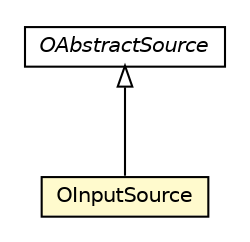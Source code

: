 #!/usr/local/bin/dot
#
# Class diagram 
# Generated by UMLGraph version R5_6-24-gf6e263 (http://www.umlgraph.org/)
#

digraph G {
	edge [fontname="Helvetica",fontsize=10,labelfontname="Helvetica",labelfontsize=10];
	node [fontname="Helvetica",fontsize=10,shape=plaintext];
	nodesep=0.25;
	ranksep=0.5;
	// com.orientechnologies.orient.etl.source.OAbstractSource
	c2141888 [label=<<table title="com.orientechnologies.orient.etl.source.OAbstractSource" border="0" cellborder="1" cellspacing="0" cellpadding="2" port="p" href="./OAbstractSource.html">
		<tr><td><table border="0" cellspacing="0" cellpadding="1">
<tr><td align="center" balign="center"><font face="Helvetica-Oblique"> OAbstractSource </font></td></tr>
		</table></td></tr>
		</table>>, URL="./OAbstractSource.html", fontname="Helvetica", fontcolor="black", fontsize=10.0];
	// com.orientechnologies.orient.etl.source.OInputSource
	c2141891 [label=<<table title="com.orientechnologies.orient.etl.source.OInputSource" border="0" cellborder="1" cellspacing="0" cellpadding="2" port="p" bgcolor="lemonChiffon" href="./OInputSource.html">
		<tr><td><table border="0" cellspacing="0" cellpadding="1">
<tr><td align="center" balign="center"> OInputSource </td></tr>
		</table></td></tr>
		</table>>, URL="./OInputSource.html", fontname="Helvetica", fontcolor="black", fontsize=10.0];
	//com.orientechnologies.orient.etl.source.OInputSource extends com.orientechnologies.orient.etl.source.OAbstractSource
	c2141888:p -> c2141891:p [dir=back,arrowtail=empty];
}

